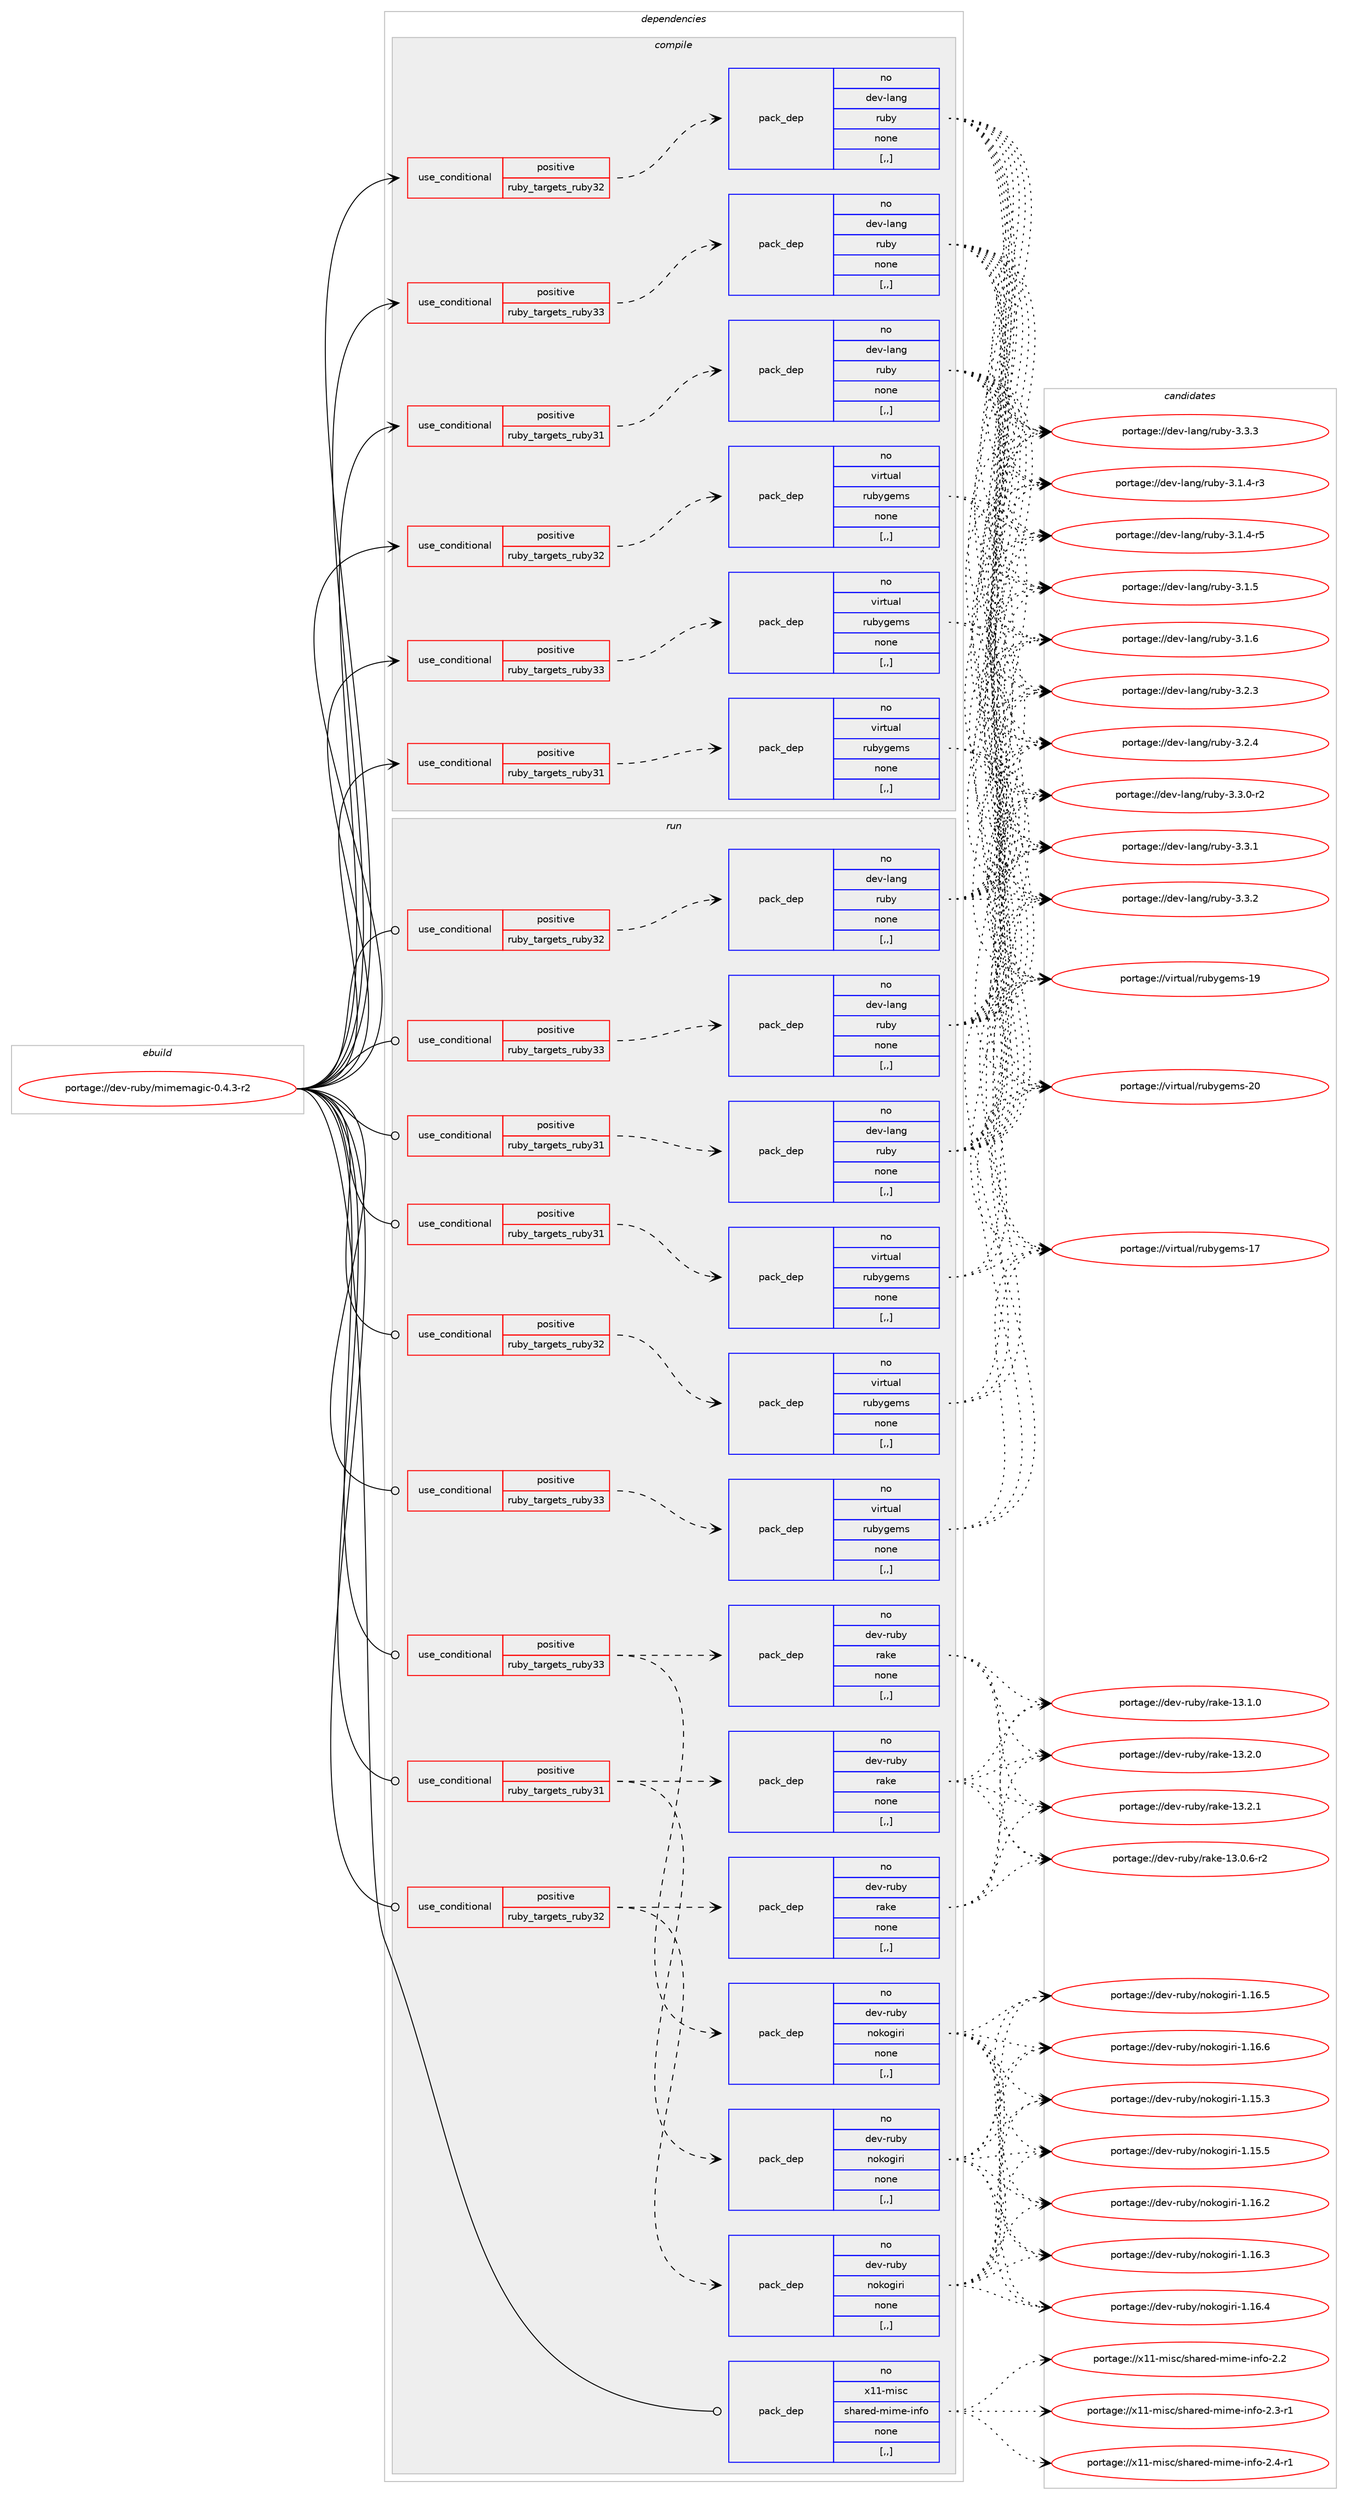 digraph prolog {

# *************
# Graph options
# *************

newrank=true;
concentrate=true;
compound=true;
graph [rankdir=LR,fontname=Helvetica,fontsize=10,ranksep=1.5];#, ranksep=2.5, nodesep=0.2];
edge  [arrowhead=vee];
node  [fontname=Helvetica,fontsize=10];

# **********
# The ebuild
# **********

subgraph cluster_leftcol {
color=gray;
rank=same;
label=<<i>ebuild</i>>;
id [label="portage://dev-ruby/mimemagic-0.4.3-r2", color=red, width=4, href="../dev-ruby/mimemagic-0.4.3-r2.svg"];
}

# ****************
# The dependencies
# ****************

subgraph cluster_midcol {
color=gray;
label=<<i>dependencies</i>>;
subgraph cluster_compile {
fillcolor="#eeeeee";
style=filled;
label=<<i>compile</i>>;
subgraph cond49279 {
dependency185927 [label=<<TABLE BORDER="0" CELLBORDER="1" CELLSPACING="0" CELLPADDING="4"><TR><TD ROWSPAN="3" CELLPADDING="10">use_conditional</TD></TR><TR><TD>positive</TD></TR><TR><TD>ruby_targets_ruby31</TD></TR></TABLE>>, shape=none, color=red];
subgraph pack135342 {
dependency185928 [label=<<TABLE BORDER="0" CELLBORDER="1" CELLSPACING="0" CELLPADDING="4" WIDTH="220"><TR><TD ROWSPAN="6" CELLPADDING="30">pack_dep</TD></TR><TR><TD WIDTH="110">no</TD></TR><TR><TD>dev-lang</TD></TR><TR><TD>ruby</TD></TR><TR><TD>none</TD></TR><TR><TD>[,,]</TD></TR></TABLE>>, shape=none, color=blue];
}
dependency185927:e -> dependency185928:w [weight=20,style="dashed",arrowhead="vee"];
}
id:e -> dependency185927:w [weight=20,style="solid",arrowhead="vee"];
subgraph cond49280 {
dependency185929 [label=<<TABLE BORDER="0" CELLBORDER="1" CELLSPACING="0" CELLPADDING="4"><TR><TD ROWSPAN="3" CELLPADDING="10">use_conditional</TD></TR><TR><TD>positive</TD></TR><TR><TD>ruby_targets_ruby31</TD></TR></TABLE>>, shape=none, color=red];
subgraph pack135343 {
dependency185930 [label=<<TABLE BORDER="0" CELLBORDER="1" CELLSPACING="0" CELLPADDING="4" WIDTH="220"><TR><TD ROWSPAN="6" CELLPADDING="30">pack_dep</TD></TR><TR><TD WIDTH="110">no</TD></TR><TR><TD>virtual</TD></TR><TR><TD>rubygems</TD></TR><TR><TD>none</TD></TR><TR><TD>[,,]</TD></TR></TABLE>>, shape=none, color=blue];
}
dependency185929:e -> dependency185930:w [weight=20,style="dashed",arrowhead="vee"];
}
id:e -> dependency185929:w [weight=20,style="solid",arrowhead="vee"];
subgraph cond49281 {
dependency185931 [label=<<TABLE BORDER="0" CELLBORDER="1" CELLSPACING="0" CELLPADDING="4"><TR><TD ROWSPAN="3" CELLPADDING="10">use_conditional</TD></TR><TR><TD>positive</TD></TR><TR><TD>ruby_targets_ruby32</TD></TR></TABLE>>, shape=none, color=red];
subgraph pack135344 {
dependency185932 [label=<<TABLE BORDER="0" CELLBORDER="1" CELLSPACING="0" CELLPADDING="4" WIDTH="220"><TR><TD ROWSPAN="6" CELLPADDING="30">pack_dep</TD></TR><TR><TD WIDTH="110">no</TD></TR><TR><TD>dev-lang</TD></TR><TR><TD>ruby</TD></TR><TR><TD>none</TD></TR><TR><TD>[,,]</TD></TR></TABLE>>, shape=none, color=blue];
}
dependency185931:e -> dependency185932:w [weight=20,style="dashed",arrowhead="vee"];
}
id:e -> dependency185931:w [weight=20,style="solid",arrowhead="vee"];
subgraph cond49282 {
dependency185933 [label=<<TABLE BORDER="0" CELLBORDER="1" CELLSPACING="0" CELLPADDING="4"><TR><TD ROWSPAN="3" CELLPADDING="10">use_conditional</TD></TR><TR><TD>positive</TD></TR><TR><TD>ruby_targets_ruby32</TD></TR></TABLE>>, shape=none, color=red];
subgraph pack135345 {
dependency185934 [label=<<TABLE BORDER="0" CELLBORDER="1" CELLSPACING="0" CELLPADDING="4" WIDTH="220"><TR><TD ROWSPAN="6" CELLPADDING="30">pack_dep</TD></TR><TR><TD WIDTH="110">no</TD></TR><TR><TD>virtual</TD></TR><TR><TD>rubygems</TD></TR><TR><TD>none</TD></TR><TR><TD>[,,]</TD></TR></TABLE>>, shape=none, color=blue];
}
dependency185933:e -> dependency185934:w [weight=20,style="dashed",arrowhead="vee"];
}
id:e -> dependency185933:w [weight=20,style="solid",arrowhead="vee"];
subgraph cond49283 {
dependency185935 [label=<<TABLE BORDER="0" CELLBORDER="1" CELLSPACING="0" CELLPADDING="4"><TR><TD ROWSPAN="3" CELLPADDING="10">use_conditional</TD></TR><TR><TD>positive</TD></TR><TR><TD>ruby_targets_ruby33</TD></TR></TABLE>>, shape=none, color=red];
subgraph pack135346 {
dependency185936 [label=<<TABLE BORDER="0" CELLBORDER="1" CELLSPACING="0" CELLPADDING="4" WIDTH="220"><TR><TD ROWSPAN="6" CELLPADDING="30">pack_dep</TD></TR><TR><TD WIDTH="110">no</TD></TR><TR><TD>dev-lang</TD></TR><TR><TD>ruby</TD></TR><TR><TD>none</TD></TR><TR><TD>[,,]</TD></TR></TABLE>>, shape=none, color=blue];
}
dependency185935:e -> dependency185936:w [weight=20,style="dashed",arrowhead="vee"];
}
id:e -> dependency185935:w [weight=20,style="solid",arrowhead="vee"];
subgraph cond49284 {
dependency185937 [label=<<TABLE BORDER="0" CELLBORDER="1" CELLSPACING="0" CELLPADDING="4"><TR><TD ROWSPAN="3" CELLPADDING="10">use_conditional</TD></TR><TR><TD>positive</TD></TR><TR><TD>ruby_targets_ruby33</TD></TR></TABLE>>, shape=none, color=red];
subgraph pack135347 {
dependency185938 [label=<<TABLE BORDER="0" CELLBORDER="1" CELLSPACING="0" CELLPADDING="4" WIDTH="220"><TR><TD ROWSPAN="6" CELLPADDING="30">pack_dep</TD></TR><TR><TD WIDTH="110">no</TD></TR><TR><TD>virtual</TD></TR><TR><TD>rubygems</TD></TR><TR><TD>none</TD></TR><TR><TD>[,,]</TD></TR></TABLE>>, shape=none, color=blue];
}
dependency185937:e -> dependency185938:w [weight=20,style="dashed",arrowhead="vee"];
}
id:e -> dependency185937:w [weight=20,style="solid",arrowhead="vee"];
}
subgraph cluster_compileandrun {
fillcolor="#eeeeee";
style=filled;
label=<<i>compile and run</i>>;
}
subgraph cluster_run {
fillcolor="#eeeeee";
style=filled;
label=<<i>run</i>>;
subgraph cond49285 {
dependency185939 [label=<<TABLE BORDER="0" CELLBORDER="1" CELLSPACING="0" CELLPADDING="4"><TR><TD ROWSPAN="3" CELLPADDING="10">use_conditional</TD></TR><TR><TD>positive</TD></TR><TR><TD>ruby_targets_ruby31</TD></TR></TABLE>>, shape=none, color=red];
subgraph pack135348 {
dependency185940 [label=<<TABLE BORDER="0" CELLBORDER="1" CELLSPACING="0" CELLPADDING="4" WIDTH="220"><TR><TD ROWSPAN="6" CELLPADDING="30">pack_dep</TD></TR><TR><TD WIDTH="110">no</TD></TR><TR><TD>dev-lang</TD></TR><TR><TD>ruby</TD></TR><TR><TD>none</TD></TR><TR><TD>[,,]</TD></TR></TABLE>>, shape=none, color=blue];
}
dependency185939:e -> dependency185940:w [weight=20,style="dashed",arrowhead="vee"];
}
id:e -> dependency185939:w [weight=20,style="solid",arrowhead="odot"];
subgraph cond49286 {
dependency185941 [label=<<TABLE BORDER="0" CELLBORDER="1" CELLSPACING="0" CELLPADDING="4"><TR><TD ROWSPAN="3" CELLPADDING="10">use_conditional</TD></TR><TR><TD>positive</TD></TR><TR><TD>ruby_targets_ruby31</TD></TR></TABLE>>, shape=none, color=red];
subgraph pack135349 {
dependency185942 [label=<<TABLE BORDER="0" CELLBORDER="1" CELLSPACING="0" CELLPADDING="4" WIDTH="220"><TR><TD ROWSPAN="6" CELLPADDING="30">pack_dep</TD></TR><TR><TD WIDTH="110">no</TD></TR><TR><TD>dev-ruby</TD></TR><TR><TD>nokogiri</TD></TR><TR><TD>none</TD></TR><TR><TD>[,,]</TD></TR></TABLE>>, shape=none, color=blue];
}
dependency185941:e -> dependency185942:w [weight=20,style="dashed",arrowhead="vee"];
subgraph pack135350 {
dependency185943 [label=<<TABLE BORDER="0" CELLBORDER="1" CELLSPACING="0" CELLPADDING="4" WIDTH="220"><TR><TD ROWSPAN="6" CELLPADDING="30">pack_dep</TD></TR><TR><TD WIDTH="110">no</TD></TR><TR><TD>dev-ruby</TD></TR><TR><TD>rake</TD></TR><TR><TD>none</TD></TR><TR><TD>[,,]</TD></TR></TABLE>>, shape=none, color=blue];
}
dependency185941:e -> dependency185943:w [weight=20,style="dashed",arrowhead="vee"];
}
id:e -> dependency185941:w [weight=20,style="solid",arrowhead="odot"];
subgraph cond49287 {
dependency185944 [label=<<TABLE BORDER="0" CELLBORDER="1" CELLSPACING="0" CELLPADDING="4"><TR><TD ROWSPAN="3" CELLPADDING="10">use_conditional</TD></TR><TR><TD>positive</TD></TR><TR><TD>ruby_targets_ruby31</TD></TR></TABLE>>, shape=none, color=red];
subgraph pack135351 {
dependency185945 [label=<<TABLE BORDER="0" CELLBORDER="1" CELLSPACING="0" CELLPADDING="4" WIDTH="220"><TR><TD ROWSPAN="6" CELLPADDING="30">pack_dep</TD></TR><TR><TD WIDTH="110">no</TD></TR><TR><TD>virtual</TD></TR><TR><TD>rubygems</TD></TR><TR><TD>none</TD></TR><TR><TD>[,,]</TD></TR></TABLE>>, shape=none, color=blue];
}
dependency185944:e -> dependency185945:w [weight=20,style="dashed",arrowhead="vee"];
}
id:e -> dependency185944:w [weight=20,style="solid",arrowhead="odot"];
subgraph cond49288 {
dependency185946 [label=<<TABLE BORDER="0" CELLBORDER="1" CELLSPACING="0" CELLPADDING="4"><TR><TD ROWSPAN="3" CELLPADDING="10">use_conditional</TD></TR><TR><TD>positive</TD></TR><TR><TD>ruby_targets_ruby32</TD></TR></TABLE>>, shape=none, color=red];
subgraph pack135352 {
dependency185947 [label=<<TABLE BORDER="0" CELLBORDER="1" CELLSPACING="0" CELLPADDING="4" WIDTH="220"><TR><TD ROWSPAN="6" CELLPADDING="30">pack_dep</TD></TR><TR><TD WIDTH="110">no</TD></TR><TR><TD>dev-lang</TD></TR><TR><TD>ruby</TD></TR><TR><TD>none</TD></TR><TR><TD>[,,]</TD></TR></TABLE>>, shape=none, color=blue];
}
dependency185946:e -> dependency185947:w [weight=20,style="dashed",arrowhead="vee"];
}
id:e -> dependency185946:w [weight=20,style="solid",arrowhead="odot"];
subgraph cond49289 {
dependency185948 [label=<<TABLE BORDER="0" CELLBORDER="1" CELLSPACING="0" CELLPADDING="4"><TR><TD ROWSPAN="3" CELLPADDING="10">use_conditional</TD></TR><TR><TD>positive</TD></TR><TR><TD>ruby_targets_ruby32</TD></TR></TABLE>>, shape=none, color=red];
subgraph pack135353 {
dependency185949 [label=<<TABLE BORDER="0" CELLBORDER="1" CELLSPACING="0" CELLPADDING="4" WIDTH="220"><TR><TD ROWSPAN="6" CELLPADDING="30">pack_dep</TD></TR><TR><TD WIDTH="110">no</TD></TR><TR><TD>dev-ruby</TD></TR><TR><TD>nokogiri</TD></TR><TR><TD>none</TD></TR><TR><TD>[,,]</TD></TR></TABLE>>, shape=none, color=blue];
}
dependency185948:e -> dependency185949:w [weight=20,style="dashed",arrowhead="vee"];
subgraph pack135354 {
dependency185950 [label=<<TABLE BORDER="0" CELLBORDER="1" CELLSPACING="0" CELLPADDING="4" WIDTH="220"><TR><TD ROWSPAN="6" CELLPADDING="30">pack_dep</TD></TR><TR><TD WIDTH="110">no</TD></TR><TR><TD>dev-ruby</TD></TR><TR><TD>rake</TD></TR><TR><TD>none</TD></TR><TR><TD>[,,]</TD></TR></TABLE>>, shape=none, color=blue];
}
dependency185948:e -> dependency185950:w [weight=20,style="dashed",arrowhead="vee"];
}
id:e -> dependency185948:w [weight=20,style="solid",arrowhead="odot"];
subgraph cond49290 {
dependency185951 [label=<<TABLE BORDER="0" CELLBORDER="1" CELLSPACING="0" CELLPADDING="4"><TR><TD ROWSPAN="3" CELLPADDING="10">use_conditional</TD></TR><TR><TD>positive</TD></TR><TR><TD>ruby_targets_ruby32</TD></TR></TABLE>>, shape=none, color=red];
subgraph pack135355 {
dependency185952 [label=<<TABLE BORDER="0" CELLBORDER="1" CELLSPACING="0" CELLPADDING="4" WIDTH="220"><TR><TD ROWSPAN="6" CELLPADDING="30">pack_dep</TD></TR><TR><TD WIDTH="110">no</TD></TR><TR><TD>virtual</TD></TR><TR><TD>rubygems</TD></TR><TR><TD>none</TD></TR><TR><TD>[,,]</TD></TR></TABLE>>, shape=none, color=blue];
}
dependency185951:e -> dependency185952:w [weight=20,style="dashed",arrowhead="vee"];
}
id:e -> dependency185951:w [weight=20,style="solid",arrowhead="odot"];
subgraph cond49291 {
dependency185953 [label=<<TABLE BORDER="0" CELLBORDER="1" CELLSPACING="0" CELLPADDING="4"><TR><TD ROWSPAN="3" CELLPADDING="10">use_conditional</TD></TR><TR><TD>positive</TD></TR><TR><TD>ruby_targets_ruby33</TD></TR></TABLE>>, shape=none, color=red];
subgraph pack135356 {
dependency185954 [label=<<TABLE BORDER="0" CELLBORDER="1" CELLSPACING="0" CELLPADDING="4" WIDTH="220"><TR><TD ROWSPAN="6" CELLPADDING="30">pack_dep</TD></TR><TR><TD WIDTH="110">no</TD></TR><TR><TD>dev-lang</TD></TR><TR><TD>ruby</TD></TR><TR><TD>none</TD></TR><TR><TD>[,,]</TD></TR></TABLE>>, shape=none, color=blue];
}
dependency185953:e -> dependency185954:w [weight=20,style="dashed",arrowhead="vee"];
}
id:e -> dependency185953:w [weight=20,style="solid",arrowhead="odot"];
subgraph cond49292 {
dependency185955 [label=<<TABLE BORDER="0" CELLBORDER="1" CELLSPACING="0" CELLPADDING="4"><TR><TD ROWSPAN="3" CELLPADDING="10">use_conditional</TD></TR><TR><TD>positive</TD></TR><TR><TD>ruby_targets_ruby33</TD></TR></TABLE>>, shape=none, color=red];
subgraph pack135357 {
dependency185956 [label=<<TABLE BORDER="0" CELLBORDER="1" CELLSPACING="0" CELLPADDING="4" WIDTH="220"><TR><TD ROWSPAN="6" CELLPADDING="30">pack_dep</TD></TR><TR><TD WIDTH="110">no</TD></TR><TR><TD>dev-ruby</TD></TR><TR><TD>nokogiri</TD></TR><TR><TD>none</TD></TR><TR><TD>[,,]</TD></TR></TABLE>>, shape=none, color=blue];
}
dependency185955:e -> dependency185956:w [weight=20,style="dashed",arrowhead="vee"];
subgraph pack135358 {
dependency185957 [label=<<TABLE BORDER="0" CELLBORDER="1" CELLSPACING="0" CELLPADDING="4" WIDTH="220"><TR><TD ROWSPAN="6" CELLPADDING="30">pack_dep</TD></TR><TR><TD WIDTH="110">no</TD></TR><TR><TD>dev-ruby</TD></TR><TR><TD>rake</TD></TR><TR><TD>none</TD></TR><TR><TD>[,,]</TD></TR></TABLE>>, shape=none, color=blue];
}
dependency185955:e -> dependency185957:w [weight=20,style="dashed",arrowhead="vee"];
}
id:e -> dependency185955:w [weight=20,style="solid",arrowhead="odot"];
subgraph cond49293 {
dependency185958 [label=<<TABLE BORDER="0" CELLBORDER="1" CELLSPACING="0" CELLPADDING="4"><TR><TD ROWSPAN="3" CELLPADDING="10">use_conditional</TD></TR><TR><TD>positive</TD></TR><TR><TD>ruby_targets_ruby33</TD></TR></TABLE>>, shape=none, color=red];
subgraph pack135359 {
dependency185959 [label=<<TABLE BORDER="0" CELLBORDER="1" CELLSPACING="0" CELLPADDING="4" WIDTH="220"><TR><TD ROWSPAN="6" CELLPADDING="30">pack_dep</TD></TR><TR><TD WIDTH="110">no</TD></TR><TR><TD>virtual</TD></TR><TR><TD>rubygems</TD></TR><TR><TD>none</TD></TR><TR><TD>[,,]</TD></TR></TABLE>>, shape=none, color=blue];
}
dependency185958:e -> dependency185959:w [weight=20,style="dashed",arrowhead="vee"];
}
id:e -> dependency185958:w [weight=20,style="solid",arrowhead="odot"];
subgraph pack135360 {
dependency185960 [label=<<TABLE BORDER="0" CELLBORDER="1" CELLSPACING="0" CELLPADDING="4" WIDTH="220"><TR><TD ROWSPAN="6" CELLPADDING="30">pack_dep</TD></TR><TR><TD WIDTH="110">no</TD></TR><TR><TD>x11-misc</TD></TR><TR><TD>shared-mime-info</TD></TR><TR><TD>none</TD></TR><TR><TD>[,,]</TD></TR></TABLE>>, shape=none, color=blue];
}
id:e -> dependency185960:w [weight=20,style="solid",arrowhead="odot"];
}
}

# **************
# The candidates
# **************

subgraph cluster_choices {
rank=same;
color=gray;
label=<<i>candidates</i>>;

subgraph choice135342 {
color=black;
nodesep=1;
choice100101118451089711010347114117981214551464946524511451 [label="portage://dev-lang/ruby-3.1.4-r3", color=red, width=4,href="../dev-lang/ruby-3.1.4-r3.svg"];
choice100101118451089711010347114117981214551464946524511453 [label="portage://dev-lang/ruby-3.1.4-r5", color=red, width=4,href="../dev-lang/ruby-3.1.4-r5.svg"];
choice10010111845108971101034711411798121455146494653 [label="portage://dev-lang/ruby-3.1.5", color=red, width=4,href="../dev-lang/ruby-3.1.5.svg"];
choice10010111845108971101034711411798121455146494654 [label="portage://dev-lang/ruby-3.1.6", color=red, width=4,href="../dev-lang/ruby-3.1.6.svg"];
choice10010111845108971101034711411798121455146504651 [label="portage://dev-lang/ruby-3.2.3", color=red, width=4,href="../dev-lang/ruby-3.2.3.svg"];
choice10010111845108971101034711411798121455146504652 [label="portage://dev-lang/ruby-3.2.4", color=red, width=4,href="../dev-lang/ruby-3.2.4.svg"];
choice100101118451089711010347114117981214551465146484511450 [label="portage://dev-lang/ruby-3.3.0-r2", color=red, width=4,href="../dev-lang/ruby-3.3.0-r2.svg"];
choice10010111845108971101034711411798121455146514649 [label="portage://dev-lang/ruby-3.3.1", color=red, width=4,href="../dev-lang/ruby-3.3.1.svg"];
choice10010111845108971101034711411798121455146514650 [label="portage://dev-lang/ruby-3.3.2", color=red, width=4,href="../dev-lang/ruby-3.3.2.svg"];
choice10010111845108971101034711411798121455146514651 [label="portage://dev-lang/ruby-3.3.3", color=red, width=4,href="../dev-lang/ruby-3.3.3.svg"];
dependency185928:e -> choice100101118451089711010347114117981214551464946524511451:w [style=dotted,weight="100"];
dependency185928:e -> choice100101118451089711010347114117981214551464946524511453:w [style=dotted,weight="100"];
dependency185928:e -> choice10010111845108971101034711411798121455146494653:w [style=dotted,weight="100"];
dependency185928:e -> choice10010111845108971101034711411798121455146494654:w [style=dotted,weight="100"];
dependency185928:e -> choice10010111845108971101034711411798121455146504651:w [style=dotted,weight="100"];
dependency185928:e -> choice10010111845108971101034711411798121455146504652:w [style=dotted,weight="100"];
dependency185928:e -> choice100101118451089711010347114117981214551465146484511450:w [style=dotted,weight="100"];
dependency185928:e -> choice10010111845108971101034711411798121455146514649:w [style=dotted,weight="100"];
dependency185928:e -> choice10010111845108971101034711411798121455146514650:w [style=dotted,weight="100"];
dependency185928:e -> choice10010111845108971101034711411798121455146514651:w [style=dotted,weight="100"];
}
subgraph choice135343 {
color=black;
nodesep=1;
choice118105114116117971084711411798121103101109115454955 [label="portage://virtual/rubygems-17", color=red, width=4,href="../virtual/rubygems-17.svg"];
choice118105114116117971084711411798121103101109115454957 [label="portage://virtual/rubygems-19", color=red, width=4,href="../virtual/rubygems-19.svg"];
choice118105114116117971084711411798121103101109115455048 [label="portage://virtual/rubygems-20", color=red, width=4,href="../virtual/rubygems-20.svg"];
dependency185930:e -> choice118105114116117971084711411798121103101109115454955:w [style=dotted,weight="100"];
dependency185930:e -> choice118105114116117971084711411798121103101109115454957:w [style=dotted,weight="100"];
dependency185930:e -> choice118105114116117971084711411798121103101109115455048:w [style=dotted,weight="100"];
}
subgraph choice135344 {
color=black;
nodesep=1;
choice100101118451089711010347114117981214551464946524511451 [label="portage://dev-lang/ruby-3.1.4-r3", color=red, width=4,href="../dev-lang/ruby-3.1.4-r3.svg"];
choice100101118451089711010347114117981214551464946524511453 [label="portage://dev-lang/ruby-3.1.4-r5", color=red, width=4,href="../dev-lang/ruby-3.1.4-r5.svg"];
choice10010111845108971101034711411798121455146494653 [label="portage://dev-lang/ruby-3.1.5", color=red, width=4,href="../dev-lang/ruby-3.1.5.svg"];
choice10010111845108971101034711411798121455146494654 [label="portage://dev-lang/ruby-3.1.6", color=red, width=4,href="../dev-lang/ruby-3.1.6.svg"];
choice10010111845108971101034711411798121455146504651 [label="portage://dev-lang/ruby-3.2.3", color=red, width=4,href="../dev-lang/ruby-3.2.3.svg"];
choice10010111845108971101034711411798121455146504652 [label="portage://dev-lang/ruby-3.2.4", color=red, width=4,href="../dev-lang/ruby-3.2.4.svg"];
choice100101118451089711010347114117981214551465146484511450 [label="portage://dev-lang/ruby-3.3.0-r2", color=red, width=4,href="../dev-lang/ruby-3.3.0-r2.svg"];
choice10010111845108971101034711411798121455146514649 [label="portage://dev-lang/ruby-3.3.1", color=red, width=4,href="../dev-lang/ruby-3.3.1.svg"];
choice10010111845108971101034711411798121455146514650 [label="portage://dev-lang/ruby-3.3.2", color=red, width=4,href="../dev-lang/ruby-3.3.2.svg"];
choice10010111845108971101034711411798121455146514651 [label="portage://dev-lang/ruby-3.3.3", color=red, width=4,href="../dev-lang/ruby-3.3.3.svg"];
dependency185932:e -> choice100101118451089711010347114117981214551464946524511451:w [style=dotted,weight="100"];
dependency185932:e -> choice100101118451089711010347114117981214551464946524511453:w [style=dotted,weight="100"];
dependency185932:e -> choice10010111845108971101034711411798121455146494653:w [style=dotted,weight="100"];
dependency185932:e -> choice10010111845108971101034711411798121455146494654:w [style=dotted,weight="100"];
dependency185932:e -> choice10010111845108971101034711411798121455146504651:w [style=dotted,weight="100"];
dependency185932:e -> choice10010111845108971101034711411798121455146504652:w [style=dotted,weight="100"];
dependency185932:e -> choice100101118451089711010347114117981214551465146484511450:w [style=dotted,weight="100"];
dependency185932:e -> choice10010111845108971101034711411798121455146514649:w [style=dotted,weight="100"];
dependency185932:e -> choice10010111845108971101034711411798121455146514650:w [style=dotted,weight="100"];
dependency185932:e -> choice10010111845108971101034711411798121455146514651:w [style=dotted,weight="100"];
}
subgraph choice135345 {
color=black;
nodesep=1;
choice118105114116117971084711411798121103101109115454955 [label="portage://virtual/rubygems-17", color=red, width=4,href="../virtual/rubygems-17.svg"];
choice118105114116117971084711411798121103101109115454957 [label="portage://virtual/rubygems-19", color=red, width=4,href="../virtual/rubygems-19.svg"];
choice118105114116117971084711411798121103101109115455048 [label="portage://virtual/rubygems-20", color=red, width=4,href="../virtual/rubygems-20.svg"];
dependency185934:e -> choice118105114116117971084711411798121103101109115454955:w [style=dotted,weight="100"];
dependency185934:e -> choice118105114116117971084711411798121103101109115454957:w [style=dotted,weight="100"];
dependency185934:e -> choice118105114116117971084711411798121103101109115455048:w [style=dotted,weight="100"];
}
subgraph choice135346 {
color=black;
nodesep=1;
choice100101118451089711010347114117981214551464946524511451 [label="portage://dev-lang/ruby-3.1.4-r3", color=red, width=4,href="../dev-lang/ruby-3.1.4-r3.svg"];
choice100101118451089711010347114117981214551464946524511453 [label="portage://dev-lang/ruby-3.1.4-r5", color=red, width=4,href="../dev-lang/ruby-3.1.4-r5.svg"];
choice10010111845108971101034711411798121455146494653 [label="portage://dev-lang/ruby-3.1.5", color=red, width=4,href="../dev-lang/ruby-3.1.5.svg"];
choice10010111845108971101034711411798121455146494654 [label="portage://dev-lang/ruby-3.1.6", color=red, width=4,href="../dev-lang/ruby-3.1.6.svg"];
choice10010111845108971101034711411798121455146504651 [label="portage://dev-lang/ruby-3.2.3", color=red, width=4,href="../dev-lang/ruby-3.2.3.svg"];
choice10010111845108971101034711411798121455146504652 [label="portage://dev-lang/ruby-3.2.4", color=red, width=4,href="../dev-lang/ruby-3.2.4.svg"];
choice100101118451089711010347114117981214551465146484511450 [label="portage://dev-lang/ruby-3.3.0-r2", color=red, width=4,href="../dev-lang/ruby-3.3.0-r2.svg"];
choice10010111845108971101034711411798121455146514649 [label="portage://dev-lang/ruby-3.3.1", color=red, width=4,href="../dev-lang/ruby-3.3.1.svg"];
choice10010111845108971101034711411798121455146514650 [label="portage://dev-lang/ruby-3.3.2", color=red, width=4,href="../dev-lang/ruby-3.3.2.svg"];
choice10010111845108971101034711411798121455146514651 [label="portage://dev-lang/ruby-3.3.3", color=red, width=4,href="../dev-lang/ruby-3.3.3.svg"];
dependency185936:e -> choice100101118451089711010347114117981214551464946524511451:w [style=dotted,weight="100"];
dependency185936:e -> choice100101118451089711010347114117981214551464946524511453:w [style=dotted,weight="100"];
dependency185936:e -> choice10010111845108971101034711411798121455146494653:w [style=dotted,weight="100"];
dependency185936:e -> choice10010111845108971101034711411798121455146494654:w [style=dotted,weight="100"];
dependency185936:e -> choice10010111845108971101034711411798121455146504651:w [style=dotted,weight="100"];
dependency185936:e -> choice10010111845108971101034711411798121455146504652:w [style=dotted,weight="100"];
dependency185936:e -> choice100101118451089711010347114117981214551465146484511450:w [style=dotted,weight="100"];
dependency185936:e -> choice10010111845108971101034711411798121455146514649:w [style=dotted,weight="100"];
dependency185936:e -> choice10010111845108971101034711411798121455146514650:w [style=dotted,weight="100"];
dependency185936:e -> choice10010111845108971101034711411798121455146514651:w [style=dotted,weight="100"];
}
subgraph choice135347 {
color=black;
nodesep=1;
choice118105114116117971084711411798121103101109115454955 [label="portage://virtual/rubygems-17", color=red, width=4,href="../virtual/rubygems-17.svg"];
choice118105114116117971084711411798121103101109115454957 [label="portage://virtual/rubygems-19", color=red, width=4,href="../virtual/rubygems-19.svg"];
choice118105114116117971084711411798121103101109115455048 [label="portage://virtual/rubygems-20", color=red, width=4,href="../virtual/rubygems-20.svg"];
dependency185938:e -> choice118105114116117971084711411798121103101109115454955:w [style=dotted,weight="100"];
dependency185938:e -> choice118105114116117971084711411798121103101109115454957:w [style=dotted,weight="100"];
dependency185938:e -> choice118105114116117971084711411798121103101109115455048:w [style=dotted,weight="100"];
}
subgraph choice135348 {
color=black;
nodesep=1;
choice100101118451089711010347114117981214551464946524511451 [label="portage://dev-lang/ruby-3.1.4-r3", color=red, width=4,href="../dev-lang/ruby-3.1.4-r3.svg"];
choice100101118451089711010347114117981214551464946524511453 [label="portage://dev-lang/ruby-3.1.4-r5", color=red, width=4,href="../dev-lang/ruby-3.1.4-r5.svg"];
choice10010111845108971101034711411798121455146494653 [label="portage://dev-lang/ruby-3.1.5", color=red, width=4,href="../dev-lang/ruby-3.1.5.svg"];
choice10010111845108971101034711411798121455146494654 [label="portage://dev-lang/ruby-3.1.6", color=red, width=4,href="../dev-lang/ruby-3.1.6.svg"];
choice10010111845108971101034711411798121455146504651 [label="portage://dev-lang/ruby-3.2.3", color=red, width=4,href="../dev-lang/ruby-3.2.3.svg"];
choice10010111845108971101034711411798121455146504652 [label="portage://dev-lang/ruby-3.2.4", color=red, width=4,href="../dev-lang/ruby-3.2.4.svg"];
choice100101118451089711010347114117981214551465146484511450 [label="portage://dev-lang/ruby-3.3.0-r2", color=red, width=4,href="../dev-lang/ruby-3.3.0-r2.svg"];
choice10010111845108971101034711411798121455146514649 [label="portage://dev-lang/ruby-3.3.1", color=red, width=4,href="../dev-lang/ruby-3.3.1.svg"];
choice10010111845108971101034711411798121455146514650 [label="portage://dev-lang/ruby-3.3.2", color=red, width=4,href="../dev-lang/ruby-3.3.2.svg"];
choice10010111845108971101034711411798121455146514651 [label="portage://dev-lang/ruby-3.3.3", color=red, width=4,href="../dev-lang/ruby-3.3.3.svg"];
dependency185940:e -> choice100101118451089711010347114117981214551464946524511451:w [style=dotted,weight="100"];
dependency185940:e -> choice100101118451089711010347114117981214551464946524511453:w [style=dotted,weight="100"];
dependency185940:e -> choice10010111845108971101034711411798121455146494653:w [style=dotted,weight="100"];
dependency185940:e -> choice10010111845108971101034711411798121455146494654:w [style=dotted,weight="100"];
dependency185940:e -> choice10010111845108971101034711411798121455146504651:w [style=dotted,weight="100"];
dependency185940:e -> choice10010111845108971101034711411798121455146504652:w [style=dotted,weight="100"];
dependency185940:e -> choice100101118451089711010347114117981214551465146484511450:w [style=dotted,weight="100"];
dependency185940:e -> choice10010111845108971101034711411798121455146514649:w [style=dotted,weight="100"];
dependency185940:e -> choice10010111845108971101034711411798121455146514650:w [style=dotted,weight="100"];
dependency185940:e -> choice10010111845108971101034711411798121455146514651:w [style=dotted,weight="100"];
}
subgraph choice135349 {
color=black;
nodesep=1;
choice10010111845114117981214711011110711110310511410545494649534651 [label="portage://dev-ruby/nokogiri-1.15.3", color=red, width=4,href="../dev-ruby/nokogiri-1.15.3.svg"];
choice10010111845114117981214711011110711110310511410545494649534653 [label="portage://dev-ruby/nokogiri-1.15.5", color=red, width=4,href="../dev-ruby/nokogiri-1.15.5.svg"];
choice10010111845114117981214711011110711110310511410545494649544650 [label="portage://dev-ruby/nokogiri-1.16.2", color=red, width=4,href="../dev-ruby/nokogiri-1.16.2.svg"];
choice10010111845114117981214711011110711110310511410545494649544651 [label="portage://dev-ruby/nokogiri-1.16.3", color=red, width=4,href="../dev-ruby/nokogiri-1.16.3.svg"];
choice10010111845114117981214711011110711110310511410545494649544652 [label="portage://dev-ruby/nokogiri-1.16.4", color=red, width=4,href="../dev-ruby/nokogiri-1.16.4.svg"];
choice10010111845114117981214711011110711110310511410545494649544653 [label="portage://dev-ruby/nokogiri-1.16.5", color=red, width=4,href="../dev-ruby/nokogiri-1.16.5.svg"];
choice10010111845114117981214711011110711110310511410545494649544654 [label="portage://dev-ruby/nokogiri-1.16.6", color=red, width=4,href="../dev-ruby/nokogiri-1.16.6.svg"];
dependency185942:e -> choice10010111845114117981214711011110711110310511410545494649534651:w [style=dotted,weight="100"];
dependency185942:e -> choice10010111845114117981214711011110711110310511410545494649534653:w [style=dotted,weight="100"];
dependency185942:e -> choice10010111845114117981214711011110711110310511410545494649544650:w [style=dotted,weight="100"];
dependency185942:e -> choice10010111845114117981214711011110711110310511410545494649544651:w [style=dotted,weight="100"];
dependency185942:e -> choice10010111845114117981214711011110711110310511410545494649544652:w [style=dotted,weight="100"];
dependency185942:e -> choice10010111845114117981214711011110711110310511410545494649544653:w [style=dotted,weight="100"];
dependency185942:e -> choice10010111845114117981214711011110711110310511410545494649544654:w [style=dotted,weight="100"];
}
subgraph choice135350 {
color=black;
nodesep=1;
choice10010111845114117981214711497107101454951464846544511450 [label="portage://dev-ruby/rake-13.0.6-r2", color=red, width=4,href="../dev-ruby/rake-13.0.6-r2.svg"];
choice1001011184511411798121471149710710145495146494648 [label="portage://dev-ruby/rake-13.1.0", color=red, width=4,href="../dev-ruby/rake-13.1.0.svg"];
choice1001011184511411798121471149710710145495146504648 [label="portage://dev-ruby/rake-13.2.0", color=red, width=4,href="../dev-ruby/rake-13.2.0.svg"];
choice1001011184511411798121471149710710145495146504649 [label="portage://dev-ruby/rake-13.2.1", color=red, width=4,href="../dev-ruby/rake-13.2.1.svg"];
dependency185943:e -> choice10010111845114117981214711497107101454951464846544511450:w [style=dotted,weight="100"];
dependency185943:e -> choice1001011184511411798121471149710710145495146494648:w [style=dotted,weight="100"];
dependency185943:e -> choice1001011184511411798121471149710710145495146504648:w [style=dotted,weight="100"];
dependency185943:e -> choice1001011184511411798121471149710710145495146504649:w [style=dotted,weight="100"];
}
subgraph choice135351 {
color=black;
nodesep=1;
choice118105114116117971084711411798121103101109115454955 [label="portage://virtual/rubygems-17", color=red, width=4,href="../virtual/rubygems-17.svg"];
choice118105114116117971084711411798121103101109115454957 [label="portage://virtual/rubygems-19", color=red, width=4,href="../virtual/rubygems-19.svg"];
choice118105114116117971084711411798121103101109115455048 [label="portage://virtual/rubygems-20", color=red, width=4,href="../virtual/rubygems-20.svg"];
dependency185945:e -> choice118105114116117971084711411798121103101109115454955:w [style=dotted,weight="100"];
dependency185945:e -> choice118105114116117971084711411798121103101109115454957:w [style=dotted,weight="100"];
dependency185945:e -> choice118105114116117971084711411798121103101109115455048:w [style=dotted,weight="100"];
}
subgraph choice135352 {
color=black;
nodesep=1;
choice100101118451089711010347114117981214551464946524511451 [label="portage://dev-lang/ruby-3.1.4-r3", color=red, width=4,href="../dev-lang/ruby-3.1.4-r3.svg"];
choice100101118451089711010347114117981214551464946524511453 [label="portage://dev-lang/ruby-3.1.4-r5", color=red, width=4,href="../dev-lang/ruby-3.1.4-r5.svg"];
choice10010111845108971101034711411798121455146494653 [label="portage://dev-lang/ruby-3.1.5", color=red, width=4,href="../dev-lang/ruby-3.1.5.svg"];
choice10010111845108971101034711411798121455146494654 [label="portage://dev-lang/ruby-3.1.6", color=red, width=4,href="../dev-lang/ruby-3.1.6.svg"];
choice10010111845108971101034711411798121455146504651 [label="portage://dev-lang/ruby-3.2.3", color=red, width=4,href="../dev-lang/ruby-3.2.3.svg"];
choice10010111845108971101034711411798121455146504652 [label="portage://dev-lang/ruby-3.2.4", color=red, width=4,href="../dev-lang/ruby-3.2.4.svg"];
choice100101118451089711010347114117981214551465146484511450 [label="portage://dev-lang/ruby-3.3.0-r2", color=red, width=4,href="../dev-lang/ruby-3.3.0-r2.svg"];
choice10010111845108971101034711411798121455146514649 [label="portage://dev-lang/ruby-3.3.1", color=red, width=4,href="../dev-lang/ruby-3.3.1.svg"];
choice10010111845108971101034711411798121455146514650 [label="portage://dev-lang/ruby-3.3.2", color=red, width=4,href="../dev-lang/ruby-3.3.2.svg"];
choice10010111845108971101034711411798121455146514651 [label="portage://dev-lang/ruby-3.3.3", color=red, width=4,href="../dev-lang/ruby-3.3.3.svg"];
dependency185947:e -> choice100101118451089711010347114117981214551464946524511451:w [style=dotted,weight="100"];
dependency185947:e -> choice100101118451089711010347114117981214551464946524511453:w [style=dotted,weight="100"];
dependency185947:e -> choice10010111845108971101034711411798121455146494653:w [style=dotted,weight="100"];
dependency185947:e -> choice10010111845108971101034711411798121455146494654:w [style=dotted,weight="100"];
dependency185947:e -> choice10010111845108971101034711411798121455146504651:w [style=dotted,weight="100"];
dependency185947:e -> choice10010111845108971101034711411798121455146504652:w [style=dotted,weight="100"];
dependency185947:e -> choice100101118451089711010347114117981214551465146484511450:w [style=dotted,weight="100"];
dependency185947:e -> choice10010111845108971101034711411798121455146514649:w [style=dotted,weight="100"];
dependency185947:e -> choice10010111845108971101034711411798121455146514650:w [style=dotted,weight="100"];
dependency185947:e -> choice10010111845108971101034711411798121455146514651:w [style=dotted,weight="100"];
}
subgraph choice135353 {
color=black;
nodesep=1;
choice10010111845114117981214711011110711110310511410545494649534651 [label="portage://dev-ruby/nokogiri-1.15.3", color=red, width=4,href="../dev-ruby/nokogiri-1.15.3.svg"];
choice10010111845114117981214711011110711110310511410545494649534653 [label="portage://dev-ruby/nokogiri-1.15.5", color=red, width=4,href="../dev-ruby/nokogiri-1.15.5.svg"];
choice10010111845114117981214711011110711110310511410545494649544650 [label="portage://dev-ruby/nokogiri-1.16.2", color=red, width=4,href="../dev-ruby/nokogiri-1.16.2.svg"];
choice10010111845114117981214711011110711110310511410545494649544651 [label="portage://dev-ruby/nokogiri-1.16.3", color=red, width=4,href="../dev-ruby/nokogiri-1.16.3.svg"];
choice10010111845114117981214711011110711110310511410545494649544652 [label="portage://dev-ruby/nokogiri-1.16.4", color=red, width=4,href="../dev-ruby/nokogiri-1.16.4.svg"];
choice10010111845114117981214711011110711110310511410545494649544653 [label="portage://dev-ruby/nokogiri-1.16.5", color=red, width=4,href="../dev-ruby/nokogiri-1.16.5.svg"];
choice10010111845114117981214711011110711110310511410545494649544654 [label="portage://dev-ruby/nokogiri-1.16.6", color=red, width=4,href="../dev-ruby/nokogiri-1.16.6.svg"];
dependency185949:e -> choice10010111845114117981214711011110711110310511410545494649534651:w [style=dotted,weight="100"];
dependency185949:e -> choice10010111845114117981214711011110711110310511410545494649534653:w [style=dotted,weight="100"];
dependency185949:e -> choice10010111845114117981214711011110711110310511410545494649544650:w [style=dotted,weight="100"];
dependency185949:e -> choice10010111845114117981214711011110711110310511410545494649544651:w [style=dotted,weight="100"];
dependency185949:e -> choice10010111845114117981214711011110711110310511410545494649544652:w [style=dotted,weight="100"];
dependency185949:e -> choice10010111845114117981214711011110711110310511410545494649544653:w [style=dotted,weight="100"];
dependency185949:e -> choice10010111845114117981214711011110711110310511410545494649544654:w [style=dotted,weight="100"];
}
subgraph choice135354 {
color=black;
nodesep=1;
choice10010111845114117981214711497107101454951464846544511450 [label="portage://dev-ruby/rake-13.0.6-r2", color=red, width=4,href="../dev-ruby/rake-13.0.6-r2.svg"];
choice1001011184511411798121471149710710145495146494648 [label="portage://dev-ruby/rake-13.1.0", color=red, width=4,href="../dev-ruby/rake-13.1.0.svg"];
choice1001011184511411798121471149710710145495146504648 [label="portage://dev-ruby/rake-13.2.0", color=red, width=4,href="../dev-ruby/rake-13.2.0.svg"];
choice1001011184511411798121471149710710145495146504649 [label="portage://dev-ruby/rake-13.2.1", color=red, width=4,href="../dev-ruby/rake-13.2.1.svg"];
dependency185950:e -> choice10010111845114117981214711497107101454951464846544511450:w [style=dotted,weight="100"];
dependency185950:e -> choice1001011184511411798121471149710710145495146494648:w [style=dotted,weight="100"];
dependency185950:e -> choice1001011184511411798121471149710710145495146504648:w [style=dotted,weight="100"];
dependency185950:e -> choice1001011184511411798121471149710710145495146504649:w [style=dotted,weight="100"];
}
subgraph choice135355 {
color=black;
nodesep=1;
choice118105114116117971084711411798121103101109115454955 [label="portage://virtual/rubygems-17", color=red, width=4,href="../virtual/rubygems-17.svg"];
choice118105114116117971084711411798121103101109115454957 [label="portage://virtual/rubygems-19", color=red, width=4,href="../virtual/rubygems-19.svg"];
choice118105114116117971084711411798121103101109115455048 [label="portage://virtual/rubygems-20", color=red, width=4,href="../virtual/rubygems-20.svg"];
dependency185952:e -> choice118105114116117971084711411798121103101109115454955:w [style=dotted,weight="100"];
dependency185952:e -> choice118105114116117971084711411798121103101109115454957:w [style=dotted,weight="100"];
dependency185952:e -> choice118105114116117971084711411798121103101109115455048:w [style=dotted,weight="100"];
}
subgraph choice135356 {
color=black;
nodesep=1;
choice100101118451089711010347114117981214551464946524511451 [label="portage://dev-lang/ruby-3.1.4-r3", color=red, width=4,href="../dev-lang/ruby-3.1.4-r3.svg"];
choice100101118451089711010347114117981214551464946524511453 [label="portage://dev-lang/ruby-3.1.4-r5", color=red, width=4,href="../dev-lang/ruby-3.1.4-r5.svg"];
choice10010111845108971101034711411798121455146494653 [label="portage://dev-lang/ruby-3.1.5", color=red, width=4,href="../dev-lang/ruby-3.1.5.svg"];
choice10010111845108971101034711411798121455146494654 [label="portage://dev-lang/ruby-3.1.6", color=red, width=4,href="../dev-lang/ruby-3.1.6.svg"];
choice10010111845108971101034711411798121455146504651 [label="portage://dev-lang/ruby-3.2.3", color=red, width=4,href="../dev-lang/ruby-3.2.3.svg"];
choice10010111845108971101034711411798121455146504652 [label="portage://dev-lang/ruby-3.2.4", color=red, width=4,href="../dev-lang/ruby-3.2.4.svg"];
choice100101118451089711010347114117981214551465146484511450 [label="portage://dev-lang/ruby-3.3.0-r2", color=red, width=4,href="../dev-lang/ruby-3.3.0-r2.svg"];
choice10010111845108971101034711411798121455146514649 [label="portage://dev-lang/ruby-3.3.1", color=red, width=4,href="../dev-lang/ruby-3.3.1.svg"];
choice10010111845108971101034711411798121455146514650 [label="portage://dev-lang/ruby-3.3.2", color=red, width=4,href="../dev-lang/ruby-3.3.2.svg"];
choice10010111845108971101034711411798121455146514651 [label="portage://dev-lang/ruby-3.3.3", color=red, width=4,href="../dev-lang/ruby-3.3.3.svg"];
dependency185954:e -> choice100101118451089711010347114117981214551464946524511451:w [style=dotted,weight="100"];
dependency185954:e -> choice100101118451089711010347114117981214551464946524511453:w [style=dotted,weight="100"];
dependency185954:e -> choice10010111845108971101034711411798121455146494653:w [style=dotted,weight="100"];
dependency185954:e -> choice10010111845108971101034711411798121455146494654:w [style=dotted,weight="100"];
dependency185954:e -> choice10010111845108971101034711411798121455146504651:w [style=dotted,weight="100"];
dependency185954:e -> choice10010111845108971101034711411798121455146504652:w [style=dotted,weight="100"];
dependency185954:e -> choice100101118451089711010347114117981214551465146484511450:w [style=dotted,weight="100"];
dependency185954:e -> choice10010111845108971101034711411798121455146514649:w [style=dotted,weight="100"];
dependency185954:e -> choice10010111845108971101034711411798121455146514650:w [style=dotted,weight="100"];
dependency185954:e -> choice10010111845108971101034711411798121455146514651:w [style=dotted,weight="100"];
}
subgraph choice135357 {
color=black;
nodesep=1;
choice10010111845114117981214711011110711110310511410545494649534651 [label="portage://dev-ruby/nokogiri-1.15.3", color=red, width=4,href="../dev-ruby/nokogiri-1.15.3.svg"];
choice10010111845114117981214711011110711110310511410545494649534653 [label="portage://dev-ruby/nokogiri-1.15.5", color=red, width=4,href="../dev-ruby/nokogiri-1.15.5.svg"];
choice10010111845114117981214711011110711110310511410545494649544650 [label="portage://dev-ruby/nokogiri-1.16.2", color=red, width=4,href="../dev-ruby/nokogiri-1.16.2.svg"];
choice10010111845114117981214711011110711110310511410545494649544651 [label="portage://dev-ruby/nokogiri-1.16.3", color=red, width=4,href="../dev-ruby/nokogiri-1.16.3.svg"];
choice10010111845114117981214711011110711110310511410545494649544652 [label="portage://dev-ruby/nokogiri-1.16.4", color=red, width=4,href="../dev-ruby/nokogiri-1.16.4.svg"];
choice10010111845114117981214711011110711110310511410545494649544653 [label="portage://dev-ruby/nokogiri-1.16.5", color=red, width=4,href="../dev-ruby/nokogiri-1.16.5.svg"];
choice10010111845114117981214711011110711110310511410545494649544654 [label="portage://dev-ruby/nokogiri-1.16.6", color=red, width=4,href="../dev-ruby/nokogiri-1.16.6.svg"];
dependency185956:e -> choice10010111845114117981214711011110711110310511410545494649534651:w [style=dotted,weight="100"];
dependency185956:e -> choice10010111845114117981214711011110711110310511410545494649534653:w [style=dotted,weight="100"];
dependency185956:e -> choice10010111845114117981214711011110711110310511410545494649544650:w [style=dotted,weight="100"];
dependency185956:e -> choice10010111845114117981214711011110711110310511410545494649544651:w [style=dotted,weight="100"];
dependency185956:e -> choice10010111845114117981214711011110711110310511410545494649544652:w [style=dotted,weight="100"];
dependency185956:e -> choice10010111845114117981214711011110711110310511410545494649544653:w [style=dotted,weight="100"];
dependency185956:e -> choice10010111845114117981214711011110711110310511410545494649544654:w [style=dotted,weight="100"];
}
subgraph choice135358 {
color=black;
nodesep=1;
choice10010111845114117981214711497107101454951464846544511450 [label="portage://dev-ruby/rake-13.0.6-r2", color=red, width=4,href="../dev-ruby/rake-13.0.6-r2.svg"];
choice1001011184511411798121471149710710145495146494648 [label="portage://dev-ruby/rake-13.1.0", color=red, width=4,href="../dev-ruby/rake-13.1.0.svg"];
choice1001011184511411798121471149710710145495146504648 [label="portage://dev-ruby/rake-13.2.0", color=red, width=4,href="../dev-ruby/rake-13.2.0.svg"];
choice1001011184511411798121471149710710145495146504649 [label="portage://dev-ruby/rake-13.2.1", color=red, width=4,href="../dev-ruby/rake-13.2.1.svg"];
dependency185957:e -> choice10010111845114117981214711497107101454951464846544511450:w [style=dotted,weight="100"];
dependency185957:e -> choice1001011184511411798121471149710710145495146494648:w [style=dotted,weight="100"];
dependency185957:e -> choice1001011184511411798121471149710710145495146504648:w [style=dotted,weight="100"];
dependency185957:e -> choice1001011184511411798121471149710710145495146504649:w [style=dotted,weight="100"];
}
subgraph choice135359 {
color=black;
nodesep=1;
choice118105114116117971084711411798121103101109115454955 [label="portage://virtual/rubygems-17", color=red, width=4,href="../virtual/rubygems-17.svg"];
choice118105114116117971084711411798121103101109115454957 [label="portage://virtual/rubygems-19", color=red, width=4,href="../virtual/rubygems-19.svg"];
choice118105114116117971084711411798121103101109115455048 [label="portage://virtual/rubygems-20", color=red, width=4,href="../virtual/rubygems-20.svg"];
dependency185959:e -> choice118105114116117971084711411798121103101109115454955:w [style=dotted,weight="100"];
dependency185959:e -> choice118105114116117971084711411798121103101109115454957:w [style=dotted,weight="100"];
dependency185959:e -> choice118105114116117971084711411798121103101109115455048:w [style=dotted,weight="100"];
}
subgraph choice135360 {
color=black;
nodesep=1;
choice120494945109105115994711510497114101100451091051091014510511010211145504650 [label="portage://x11-misc/shared-mime-info-2.2", color=red, width=4,href="../x11-misc/shared-mime-info-2.2.svg"];
choice1204949451091051159947115104971141011004510910510910145105110102111455046514511449 [label="portage://x11-misc/shared-mime-info-2.3-r1", color=red, width=4,href="../x11-misc/shared-mime-info-2.3-r1.svg"];
choice1204949451091051159947115104971141011004510910510910145105110102111455046524511449 [label="portage://x11-misc/shared-mime-info-2.4-r1", color=red, width=4,href="../x11-misc/shared-mime-info-2.4-r1.svg"];
dependency185960:e -> choice120494945109105115994711510497114101100451091051091014510511010211145504650:w [style=dotted,weight="100"];
dependency185960:e -> choice1204949451091051159947115104971141011004510910510910145105110102111455046514511449:w [style=dotted,weight="100"];
dependency185960:e -> choice1204949451091051159947115104971141011004510910510910145105110102111455046524511449:w [style=dotted,weight="100"];
}
}

}
